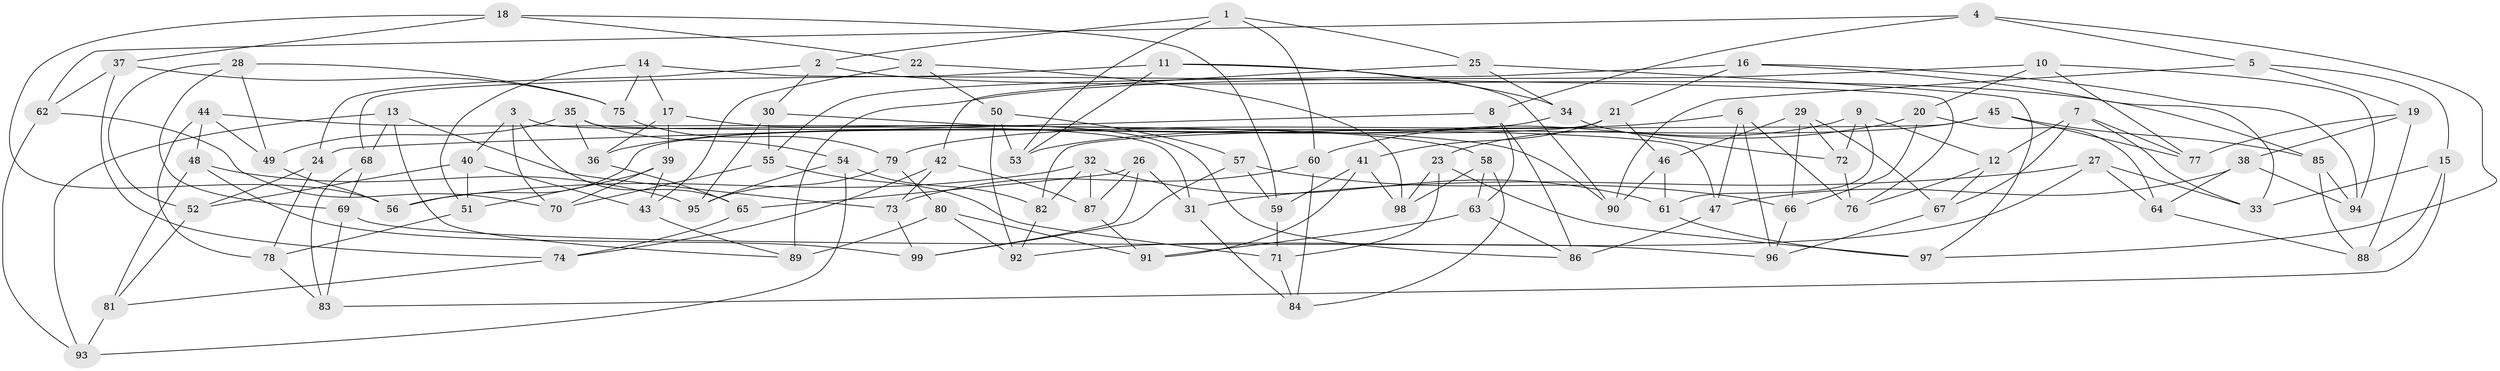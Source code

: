 // coarse degree distribution, {2: 0.01694915254237288, 4: 0.6101694915254238, 6: 0.05084745762711865, 5: 0.13559322033898305, 7: 0.06779661016949153, 8: 0.05084745762711865, 3: 0.05084745762711865, 11: 0.01694915254237288}
// Generated by graph-tools (version 1.1) at 2025/03/03/04/25 22:03:03]
// undirected, 99 vertices, 198 edges
graph export_dot {
graph [start="1"]
  node [color=gray90,style=filled];
  1;
  2;
  3;
  4;
  5;
  6;
  7;
  8;
  9;
  10;
  11;
  12;
  13;
  14;
  15;
  16;
  17;
  18;
  19;
  20;
  21;
  22;
  23;
  24;
  25;
  26;
  27;
  28;
  29;
  30;
  31;
  32;
  33;
  34;
  35;
  36;
  37;
  38;
  39;
  40;
  41;
  42;
  43;
  44;
  45;
  46;
  47;
  48;
  49;
  50;
  51;
  52;
  53;
  54;
  55;
  56;
  57;
  58;
  59;
  60;
  61;
  62;
  63;
  64;
  65;
  66;
  67;
  68;
  69;
  70;
  71;
  72;
  73;
  74;
  75;
  76;
  77;
  78;
  79;
  80;
  81;
  82;
  83;
  84;
  85;
  86;
  87;
  88;
  89;
  90;
  91;
  92;
  93;
  94;
  95;
  96;
  97;
  98;
  99;
  1 -- 60;
  1 -- 25;
  1 -- 2;
  1 -- 53;
  2 -- 24;
  2 -- 30;
  2 -- 85;
  3 -- 70;
  3 -- 65;
  3 -- 40;
  3 -- 31;
  4 -- 62;
  4 -- 8;
  4 -- 5;
  4 -- 97;
  5 -- 15;
  5 -- 19;
  5 -- 90;
  6 -- 96;
  6 -- 76;
  6 -- 79;
  6 -- 47;
  7 -- 12;
  7 -- 33;
  7 -- 77;
  7 -- 67;
  8 -- 63;
  8 -- 86;
  8 -- 24;
  9 -- 61;
  9 -- 23;
  9 -- 12;
  9 -- 72;
  10 -- 77;
  10 -- 89;
  10 -- 20;
  10 -- 94;
  11 -- 68;
  11 -- 34;
  11 -- 90;
  11 -- 53;
  12 -- 76;
  12 -- 67;
  13 -- 89;
  13 -- 73;
  13 -- 68;
  13 -- 93;
  14 -- 75;
  14 -- 51;
  14 -- 76;
  14 -- 17;
  15 -- 83;
  15 -- 33;
  15 -- 88;
  16 -- 21;
  16 -- 33;
  16 -- 55;
  16 -- 94;
  17 -- 39;
  17 -- 36;
  17 -- 86;
  18 -- 22;
  18 -- 59;
  18 -- 56;
  18 -- 37;
  19 -- 38;
  19 -- 88;
  19 -- 77;
  20 -- 66;
  20 -- 64;
  20 -- 60;
  21 -- 56;
  21 -- 46;
  21 -- 41;
  22 -- 50;
  22 -- 43;
  22 -- 98;
  23 -- 98;
  23 -- 97;
  23 -- 71;
  24 -- 52;
  24 -- 78;
  25 -- 34;
  25 -- 42;
  25 -- 97;
  26 -- 99;
  26 -- 31;
  26 -- 65;
  26 -- 87;
  27 -- 33;
  27 -- 31;
  27 -- 64;
  27 -- 92;
  28 -- 49;
  28 -- 52;
  28 -- 75;
  28 -- 69;
  29 -- 67;
  29 -- 46;
  29 -- 72;
  29 -- 66;
  30 -- 58;
  30 -- 95;
  30 -- 55;
  31 -- 84;
  32 -- 61;
  32 -- 56;
  32 -- 87;
  32 -- 82;
  34 -- 72;
  34 -- 36;
  35 -- 49;
  35 -- 36;
  35 -- 47;
  35 -- 54;
  36 -- 65;
  37 -- 75;
  37 -- 62;
  37 -- 74;
  38 -- 94;
  38 -- 64;
  38 -- 47;
  39 -- 70;
  39 -- 51;
  39 -- 43;
  40 -- 52;
  40 -- 43;
  40 -- 51;
  41 -- 59;
  41 -- 91;
  41 -- 98;
  42 -- 74;
  42 -- 87;
  42 -- 73;
  43 -- 89;
  44 -- 48;
  44 -- 49;
  44 -- 90;
  44 -- 78;
  45 -- 85;
  45 -- 77;
  45 -- 53;
  45 -- 82;
  46 -- 90;
  46 -- 61;
  47 -- 86;
  48 -- 99;
  48 -- 95;
  48 -- 81;
  49 -- 56;
  50 -- 53;
  50 -- 57;
  50 -- 92;
  51 -- 78;
  52 -- 81;
  54 -- 95;
  54 -- 82;
  54 -- 93;
  55 -- 71;
  55 -- 70;
  57 -- 99;
  57 -- 59;
  57 -- 66;
  58 -- 84;
  58 -- 98;
  58 -- 63;
  59 -- 71;
  60 -- 73;
  60 -- 84;
  61 -- 97;
  62 -- 70;
  62 -- 93;
  63 -- 91;
  63 -- 86;
  64 -- 88;
  65 -- 74;
  66 -- 96;
  67 -- 96;
  68 -- 69;
  68 -- 83;
  69 -- 83;
  69 -- 96;
  71 -- 84;
  72 -- 76;
  73 -- 99;
  74 -- 81;
  75 -- 79;
  78 -- 83;
  79 -- 95;
  79 -- 80;
  80 -- 92;
  80 -- 89;
  80 -- 91;
  81 -- 93;
  82 -- 92;
  85 -- 94;
  85 -- 88;
  87 -- 91;
}
